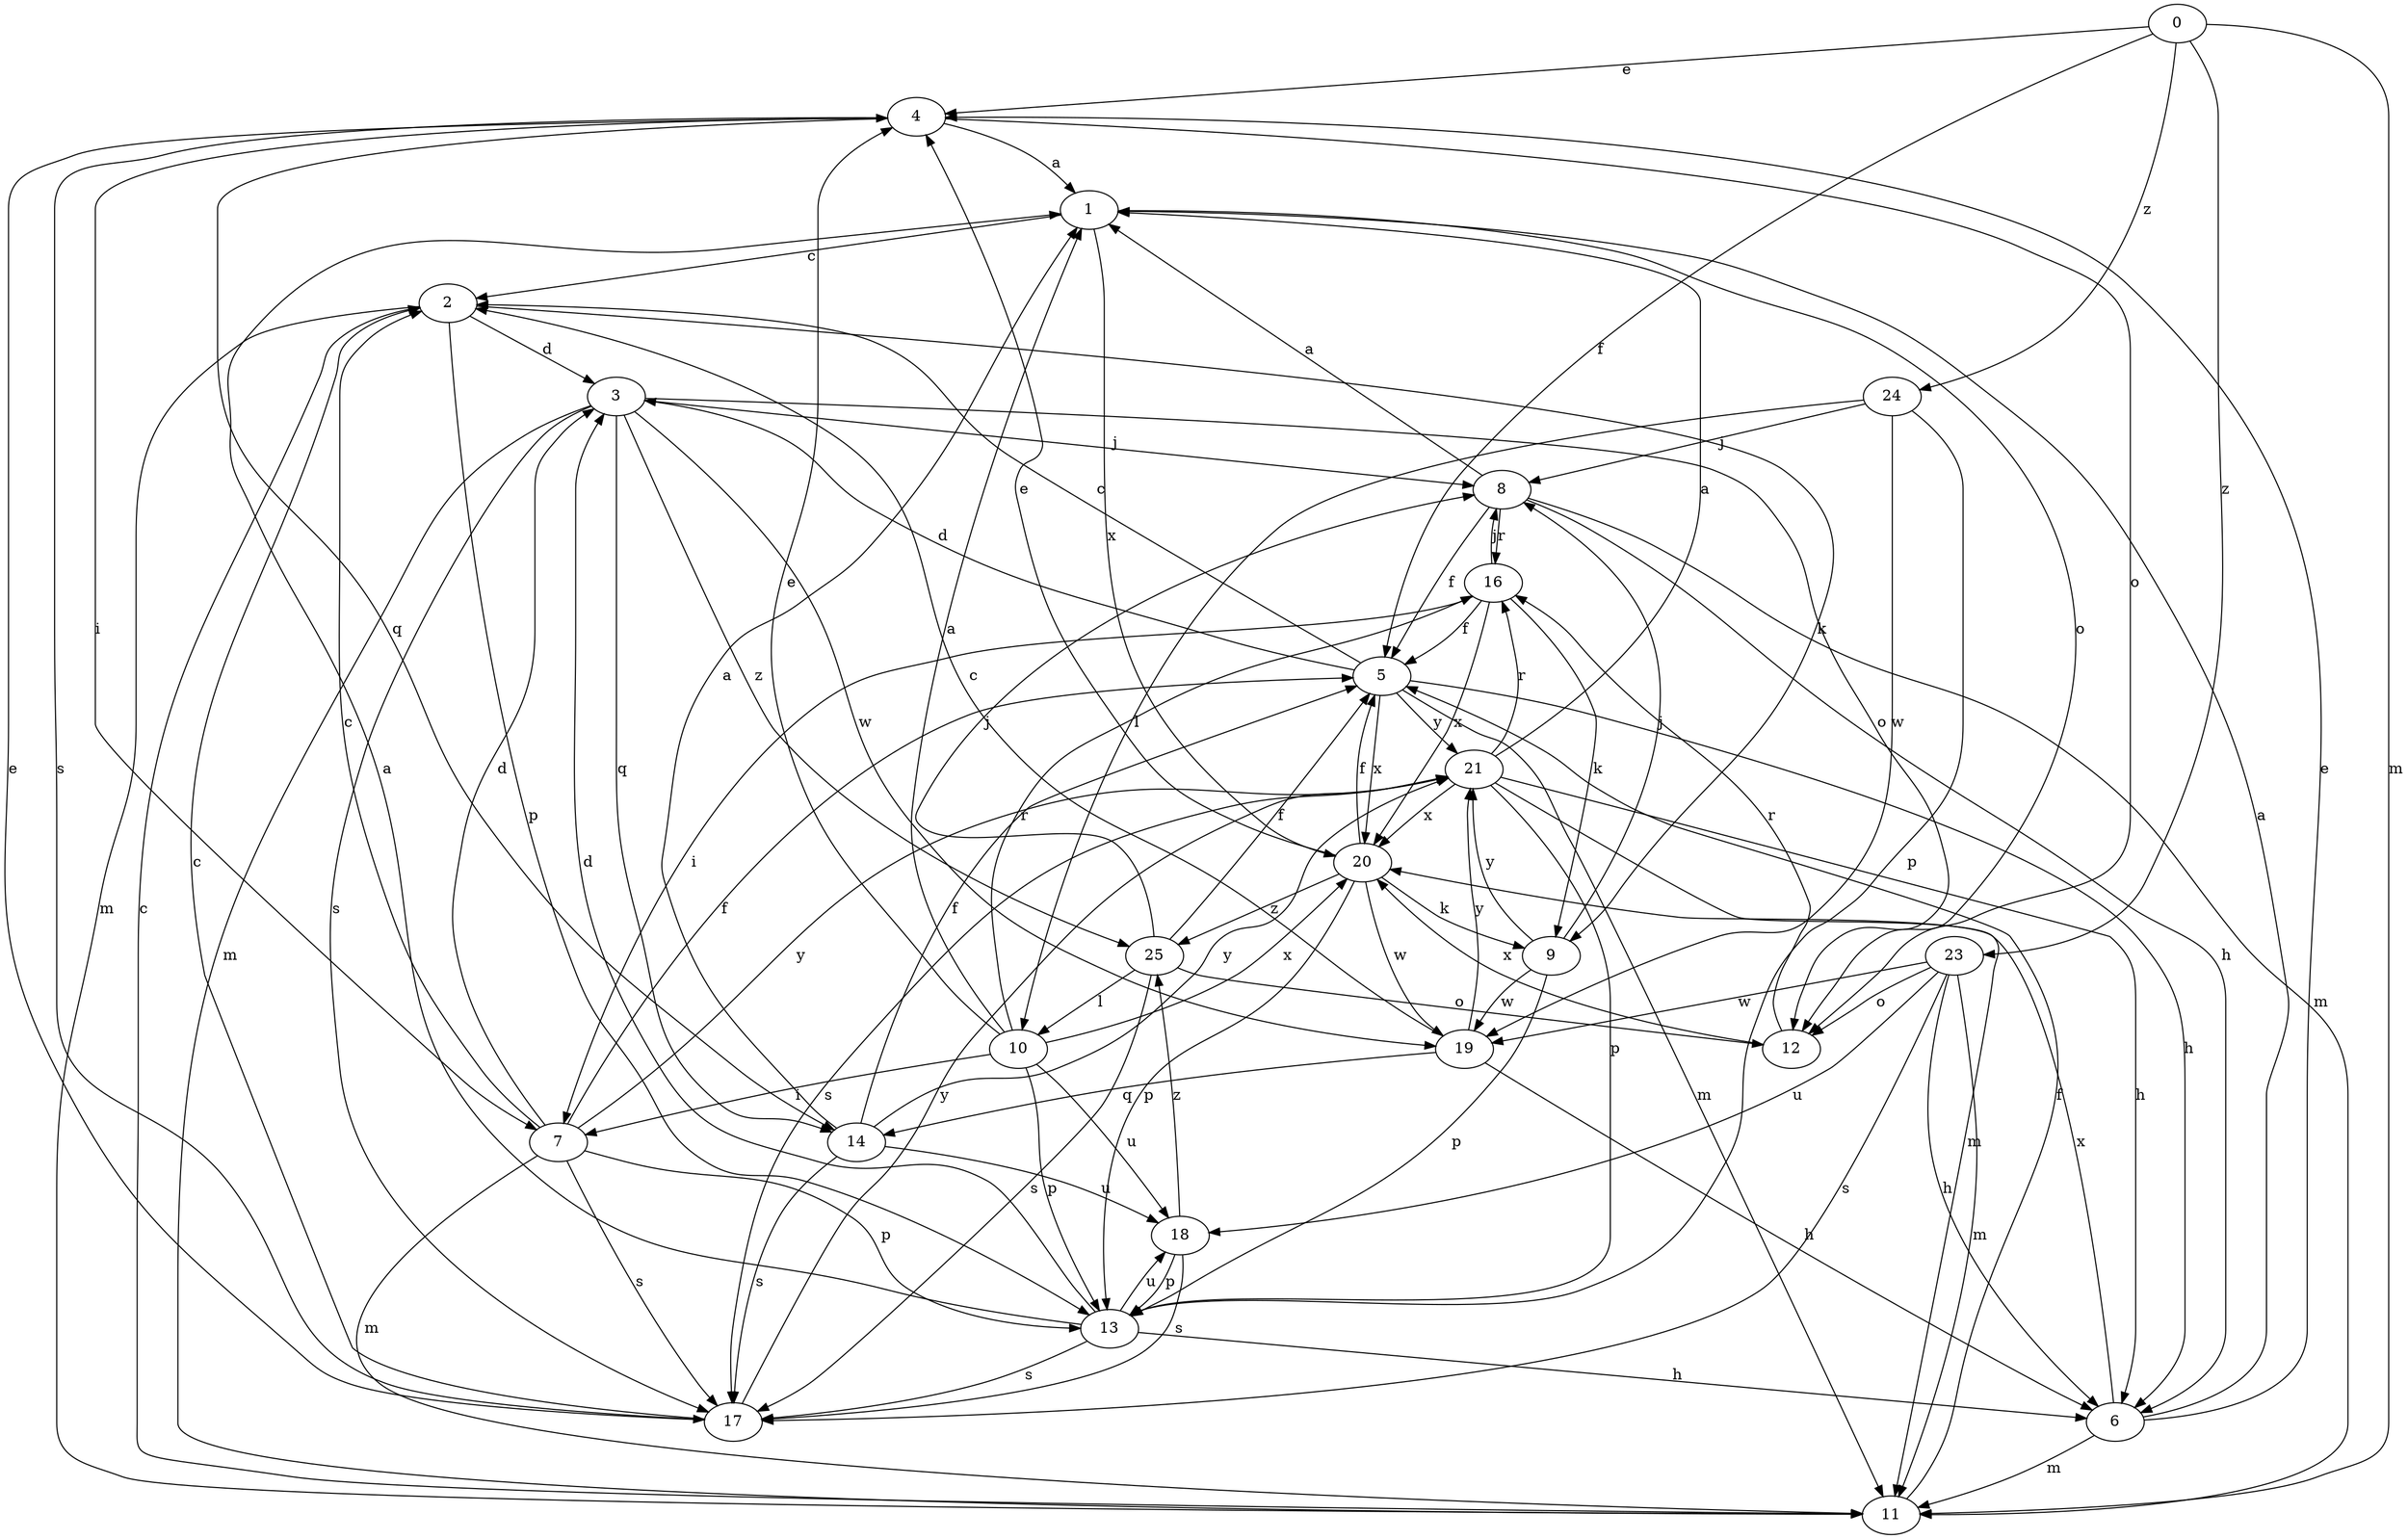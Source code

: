 strict digraph  {
0;
1;
2;
3;
4;
5;
6;
7;
8;
9;
10;
11;
12;
13;
14;
16;
17;
18;
19;
20;
21;
23;
24;
25;
0 -> 4  [label=e];
0 -> 5  [label=f];
0 -> 11  [label=m];
0 -> 23  [label=z];
0 -> 24  [label=z];
1 -> 2  [label=c];
1 -> 12  [label=o];
1 -> 20  [label=x];
2 -> 3  [label=d];
2 -> 9  [label=k];
2 -> 11  [label=m];
2 -> 13  [label=p];
3 -> 8  [label=j];
3 -> 11  [label=m];
3 -> 12  [label=o];
3 -> 14  [label=q];
3 -> 17  [label=s];
3 -> 19  [label=w];
3 -> 25  [label=z];
4 -> 1  [label=a];
4 -> 7  [label=i];
4 -> 12  [label=o];
4 -> 14  [label=q];
4 -> 17  [label=s];
5 -> 2  [label=c];
5 -> 3  [label=d];
5 -> 6  [label=h];
5 -> 11  [label=m];
5 -> 20  [label=x];
5 -> 21  [label=y];
6 -> 1  [label=a];
6 -> 4  [label=e];
6 -> 11  [label=m];
6 -> 20  [label=x];
7 -> 2  [label=c];
7 -> 3  [label=d];
7 -> 5  [label=f];
7 -> 11  [label=m];
7 -> 13  [label=p];
7 -> 17  [label=s];
7 -> 21  [label=y];
8 -> 1  [label=a];
8 -> 5  [label=f];
8 -> 6  [label=h];
8 -> 11  [label=m];
8 -> 16  [label=r];
9 -> 8  [label=j];
9 -> 13  [label=p];
9 -> 19  [label=w];
9 -> 21  [label=y];
10 -> 1  [label=a];
10 -> 4  [label=e];
10 -> 7  [label=i];
10 -> 13  [label=p];
10 -> 16  [label=r];
10 -> 18  [label=u];
10 -> 20  [label=x];
11 -> 2  [label=c];
11 -> 5  [label=f];
12 -> 16  [label=r];
12 -> 20  [label=x];
13 -> 1  [label=a];
13 -> 3  [label=d];
13 -> 6  [label=h];
13 -> 17  [label=s];
13 -> 18  [label=u];
14 -> 1  [label=a];
14 -> 5  [label=f];
14 -> 17  [label=s];
14 -> 18  [label=u];
14 -> 21  [label=y];
16 -> 5  [label=f];
16 -> 7  [label=i];
16 -> 8  [label=j];
16 -> 9  [label=k];
16 -> 20  [label=x];
17 -> 2  [label=c];
17 -> 4  [label=e];
17 -> 21  [label=y];
18 -> 13  [label=p];
18 -> 17  [label=s];
18 -> 25  [label=z];
19 -> 2  [label=c];
19 -> 6  [label=h];
19 -> 14  [label=q];
19 -> 21  [label=y];
20 -> 4  [label=e];
20 -> 5  [label=f];
20 -> 9  [label=k];
20 -> 13  [label=p];
20 -> 19  [label=w];
20 -> 25  [label=z];
21 -> 1  [label=a];
21 -> 6  [label=h];
21 -> 11  [label=m];
21 -> 13  [label=p];
21 -> 16  [label=r];
21 -> 17  [label=s];
21 -> 20  [label=x];
23 -> 6  [label=h];
23 -> 11  [label=m];
23 -> 12  [label=o];
23 -> 17  [label=s];
23 -> 18  [label=u];
23 -> 19  [label=w];
24 -> 8  [label=j];
24 -> 10  [label=l];
24 -> 13  [label=p];
24 -> 19  [label=w];
25 -> 5  [label=f];
25 -> 8  [label=j];
25 -> 10  [label=l];
25 -> 12  [label=o];
25 -> 17  [label=s];
}
